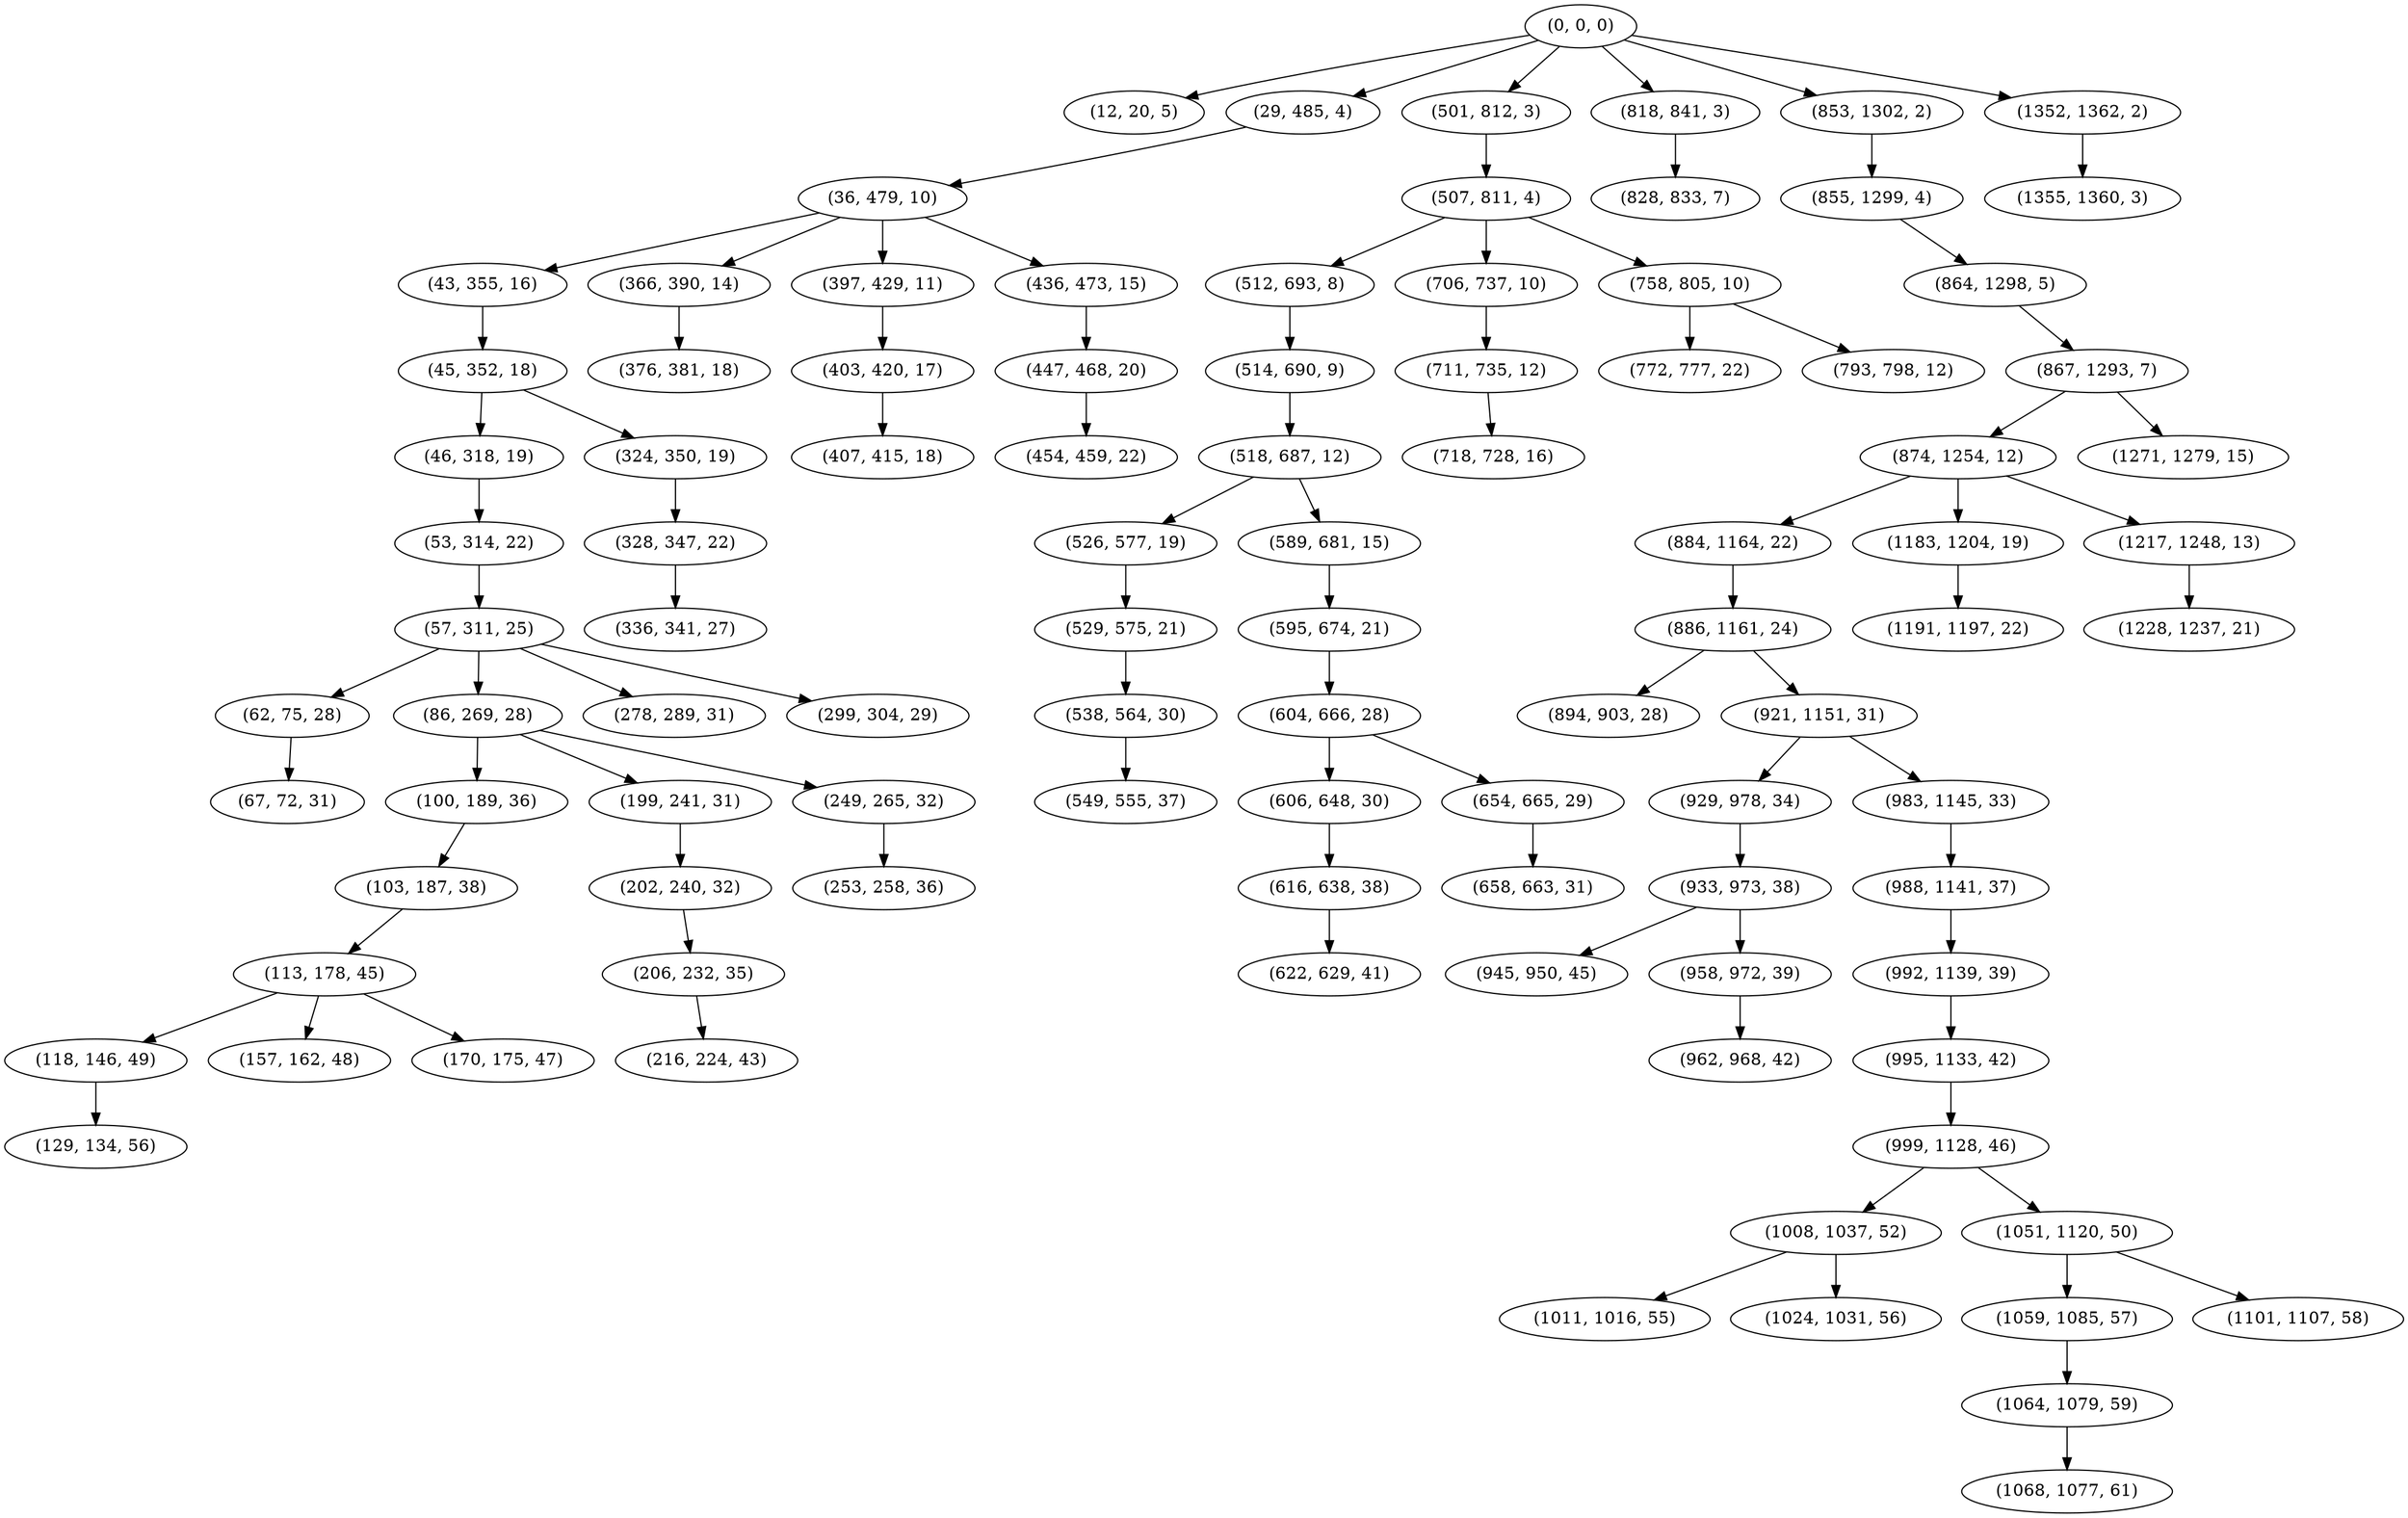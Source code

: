 digraph tree {
    "(0, 0, 0)";
    "(12, 20, 5)";
    "(29, 485, 4)";
    "(36, 479, 10)";
    "(43, 355, 16)";
    "(45, 352, 18)";
    "(46, 318, 19)";
    "(53, 314, 22)";
    "(57, 311, 25)";
    "(62, 75, 28)";
    "(67, 72, 31)";
    "(86, 269, 28)";
    "(100, 189, 36)";
    "(103, 187, 38)";
    "(113, 178, 45)";
    "(118, 146, 49)";
    "(129, 134, 56)";
    "(157, 162, 48)";
    "(170, 175, 47)";
    "(199, 241, 31)";
    "(202, 240, 32)";
    "(206, 232, 35)";
    "(216, 224, 43)";
    "(249, 265, 32)";
    "(253, 258, 36)";
    "(278, 289, 31)";
    "(299, 304, 29)";
    "(324, 350, 19)";
    "(328, 347, 22)";
    "(336, 341, 27)";
    "(366, 390, 14)";
    "(376, 381, 18)";
    "(397, 429, 11)";
    "(403, 420, 17)";
    "(407, 415, 18)";
    "(436, 473, 15)";
    "(447, 468, 20)";
    "(454, 459, 22)";
    "(501, 812, 3)";
    "(507, 811, 4)";
    "(512, 693, 8)";
    "(514, 690, 9)";
    "(518, 687, 12)";
    "(526, 577, 19)";
    "(529, 575, 21)";
    "(538, 564, 30)";
    "(549, 555, 37)";
    "(589, 681, 15)";
    "(595, 674, 21)";
    "(604, 666, 28)";
    "(606, 648, 30)";
    "(616, 638, 38)";
    "(622, 629, 41)";
    "(654, 665, 29)";
    "(658, 663, 31)";
    "(706, 737, 10)";
    "(711, 735, 12)";
    "(718, 728, 16)";
    "(758, 805, 10)";
    "(772, 777, 22)";
    "(793, 798, 12)";
    "(818, 841, 3)";
    "(828, 833, 7)";
    "(853, 1302, 2)";
    "(855, 1299, 4)";
    "(864, 1298, 5)";
    "(867, 1293, 7)";
    "(874, 1254, 12)";
    "(884, 1164, 22)";
    "(886, 1161, 24)";
    "(894, 903, 28)";
    "(921, 1151, 31)";
    "(929, 978, 34)";
    "(933, 973, 38)";
    "(945, 950, 45)";
    "(958, 972, 39)";
    "(962, 968, 42)";
    "(983, 1145, 33)";
    "(988, 1141, 37)";
    "(992, 1139, 39)";
    "(995, 1133, 42)";
    "(999, 1128, 46)";
    "(1008, 1037, 52)";
    "(1011, 1016, 55)";
    "(1024, 1031, 56)";
    "(1051, 1120, 50)";
    "(1059, 1085, 57)";
    "(1064, 1079, 59)";
    "(1068, 1077, 61)";
    "(1101, 1107, 58)";
    "(1183, 1204, 19)";
    "(1191, 1197, 22)";
    "(1217, 1248, 13)";
    "(1228, 1237, 21)";
    "(1271, 1279, 15)";
    "(1352, 1362, 2)";
    "(1355, 1360, 3)";
    "(0, 0, 0)" -> "(12, 20, 5)";
    "(0, 0, 0)" -> "(29, 485, 4)";
    "(0, 0, 0)" -> "(501, 812, 3)";
    "(0, 0, 0)" -> "(818, 841, 3)";
    "(0, 0, 0)" -> "(853, 1302, 2)";
    "(0, 0, 0)" -> "(1352, 1362, 2)";
    "(29, 485, 4)" -> "(36, 479, 10)";
    "(36, 479, 10)" -> "(43, 355, 16)";
    "(36, 479, 10)" -> "(366, 390, 14)";
    "(36, 479, 10)" -> "(397, 429, 11)";
    "(36, 479, 10)" -> "(436, 473, 15)";
    "(43, 355, 16)" -> "(45, 352, 18)";
    "(45, 352, 18)" -> "(46, 318, 19)";
    "(45, 352, 18)" -> "(324, 350, 19)";
    "(46, 318, 19)" -> "(53, 314, 22)";
    "(53, 314, 22)" -> "(57, 311, 25)";
    "(57, 311, 25)" -> "(62, 75, 28)";
    "(57, 311, 25)" -> "(86, 269, 28)";
    "(57, 311, 25)" -> "(278, 289, 31)";
    "(57, 311, 25)" -> "(299, 304, 29)";
    "(62, 75, 28)" -> "(67, 72, 31)";
    "(86, 269, 28)" -> "(100, 189, 36)";
    "(86, 269, 28)" -> "(199, 241, 31)";
    "(86, 269, 28)" -> "(249, 265, 32)";
    "(100, 189, 36)" -> "(103, 187, 38)";
    "(103, 187, 38)" -> "(113, 178, 45)";
    "(113, 178, 45)" -> "(118, 146, 49)";
    "(113, 178, 45)" -> "(157, 162, 48)";
    "(113, 178, 45)" -> "(170, 175, 47)";
    "(118, 146, 49)" -> "(129, 134, 56)";
    "(199, 241, 31)" -> "(202, 240, 32)";
    "(202, 240, 32)" -> "(206, 232, 35)";
    "(206, 232, 35)" -> "(216, 224, 43)";
    "(249, 265, 32)" -> "(253, 258, 36)";
    "(324, 350, 19)" -> "(328, 347, 22)";
    "(328, 347, 22)" -> "(336, 341, 27)";
    "(366, 390, 14)" -> "(376, 381, 18)";
    "(397, 429, 11)" -> "(403, 420, 17)";
    "(403, 420, 17)" -> "(407, 415, 18)";
    "(436, 473, 15)" -> "(447, 468, 20)";
    "(447, 468, 20)" -> "(454, 459, 22)";
    "(501, 812, 3)" -> "(507, 811, 4)";
    "(507, 811, 4)" -> "(512, 693, 8)";
    "(507, 811, 4)" -> "(706, 737, 10)";
    "(507, 811, 4)" -> "(758, 805, 10)";
    "(512, 693, 8)" -> "(514, 690, 9)";
    "(514, 690, 9)" -> "(518, 687, 12)";
    "(518, 687, 12)" -> "(526, 577, 19)";
    "(518, 687, 12)" -> "(589, 681, 15)";
    "(526, 577, 19)" -> "(529, 575, 21)";
    "(529, 575, 21)" -> "(538, 564, 30)";
    "(538, 564, 30)" -> "(549, 555, 37)";
    "(589, 681, 15)" -> "(595, 674, 21)";
    "(595, 674, 21)" -> "(604, 666, 28)";
    "(604, 666, 28)" -> "(606, 648, 30)";
    "(604, 666, 28)" -> "(654, 665, 29)";
    "(606, 648, 30)" -> "(616, 638, 38)";
    "(616, 638, 38)" -> "(622, 629, 41)";
    "(654, 665, 29)" -> "(658, 663, 31)";
    "(706, 737, 10)" -> "(711, 735, 12)";
    "(711, 735, 12)" -> "(718, 728, 16)";
    "(758, 805, 10)" -> "(772, 777, 22)";
    "(758, 805, 10)" -> "(793, 798, 12)";
    "(818, 841, 3)" -> "(828, 833, 7)";
    "(853, 1302, 2)" -> "(855, 1299, 4)";
    "(855, 1299, 4)" -> "(864, 1298, 5)";
    "(864, 1298, 5)" -> "(867, 1293, 7)";
    "(867, 1293, 7)" -> "(874, 1254, 12)";
    "(867, 1293, 7)" -> "(1271, 1279, 15)";
    "(874, 1254, 12)" -> "(884, 1164, 22)";
    "(874, 1254, 12)" -> "(1183, 1204, 19)";
    "(874, 1254, 12)" -> "(1217, 1248, 13)";
    "(884, 1164, 22)" -> "(886, 1161, 24)";
    "(886, 1161, 24)" -> "(894, 903, 28)";
    "(886, 1161, 24)" -> "(921, 1151, 31)";
    "(921, 1151, 31)" -> "(929, 978, 34)";
    "(921, 1151, 31)" -> "(983, 1145, 33)";
    "(929, 978, 34)" -> "(933, 973, 38)";
    "(933, 973, 38)" -> "(945, 950, 45)";
    "(933, 973, 38)" -> "(958, 972, 39)";
    "(958, 972, 39)" -> "(962, 968, 42)";
    "(983, 1145, 33)" -> "(988, 1141, 37)";
    "(988, 1141, 37)" -> "(992, 1139, 39)";
    "(992, 1139, 39)" -> "(995, 1133, 42)";
    "(995, 1133, 42)" -> "(999, 1128, 46)";
    "(999, 1128, 46)" -> "(1008, 1037, 52)";
    "(999, 1128, 46)" -> "(1051, 1120, 50)";
    "(1008, 1037, 52)" -> "(1011, 1016, 55)";
    "(1008, 1037, 52)" -> "(1024, 1031, 56)";
    "(1051, 1120, 50)" -> "(1059, 1085, 57)";
    "(1051, 1120, 50)" -> "(1101, 1107, 58)";
    "(1059, 1085, 57)" -> "(1064, 1079, 59)";
    "(1064, 1079, 59)" -> "(1068, 1077, 61)";
    "(1183, 1204, 19)" -> "(1191, 1197, 22)";
    "(1217, 1248, 13)" -> "(1228, 1237, 21)";
    "(1352, 1362, 2)" -> "(1355, 1360, 3)";
}
